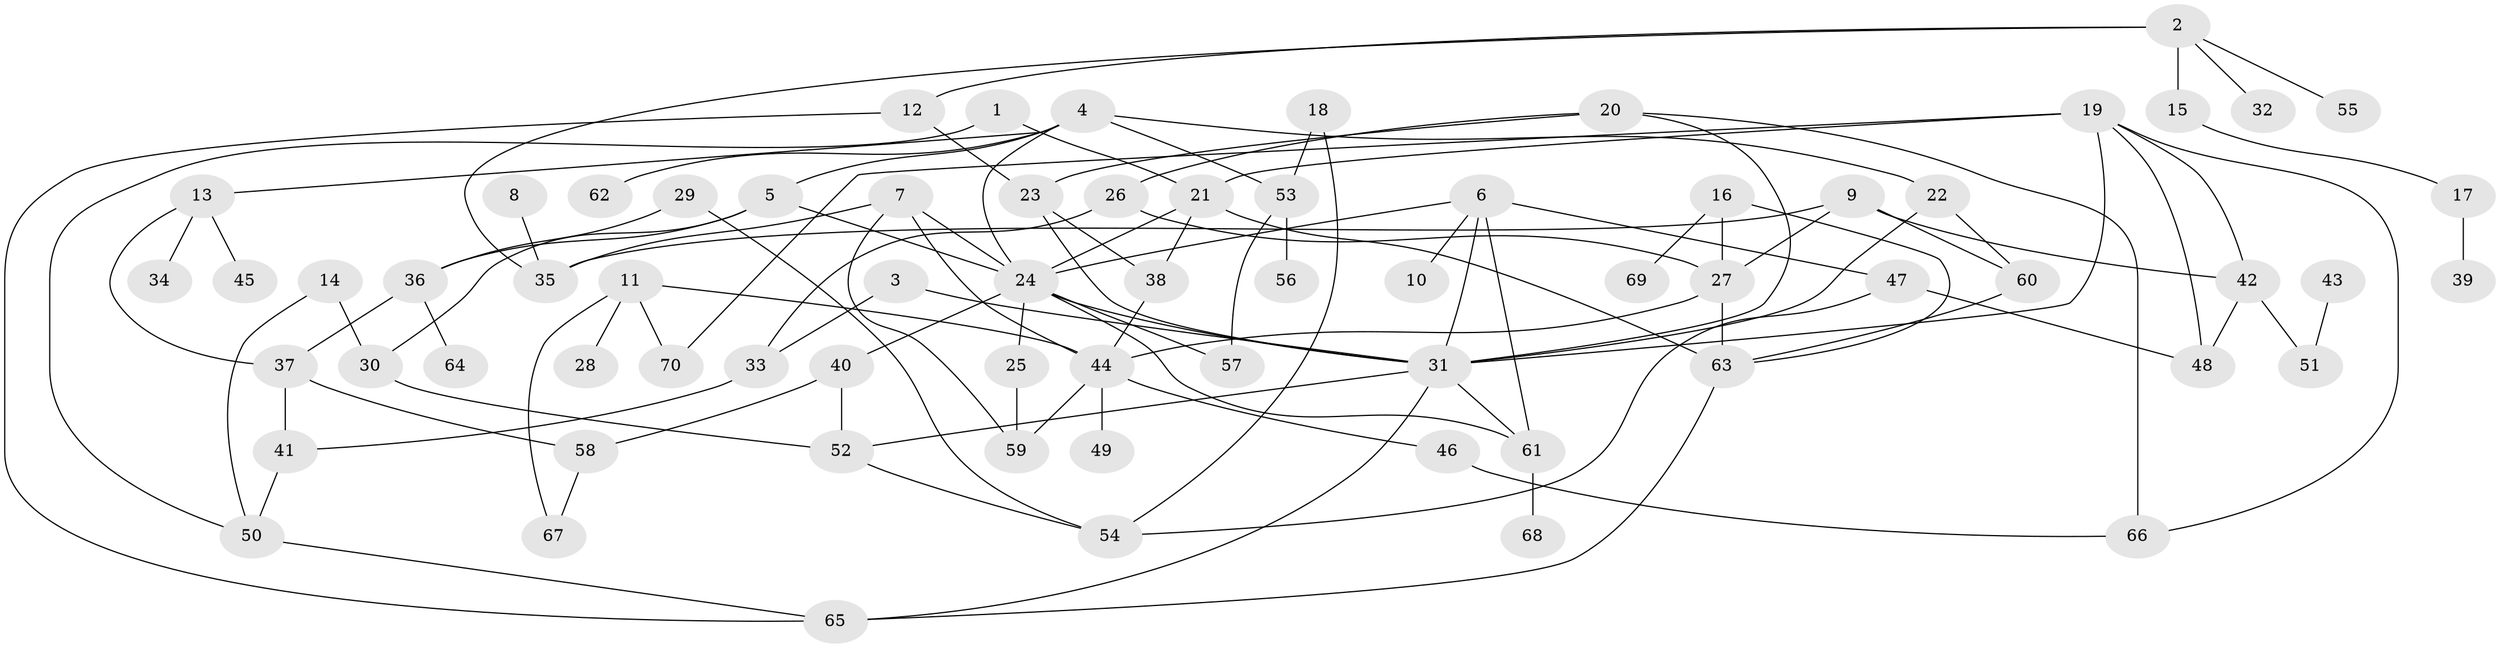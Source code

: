 // original degree distribution, {7: 0.02142857142857143, 5: 0.07857142857142857, 6: 0.014285714285714285, 9: 0.007142857142857143, 2: 0.30714285714285716, 4: 0.12142857142857143, 1: 0.2785714285714286, 3: 0.17142857142857143}
// Generated by graph-tools (version 1.1) at 2025/01/03/09/25 03:01:11]
// undirected, 70 vertices, 109 edges
graph export_dot {
graph [start="1"]
  node [color=gray90,style=filled];
  1;
  2;
  3;
  4;
  5;
  6;
  7;
  8;
  9;
  10;
  11;
  12;
  13;
  14;
  15;
  16;
  17;
  18;
  19;
  20;
  21;
  22;
  23;
  24;
  25;
  26;
  27;
  28;
  29;
  30;
  31;
  32;
  33;
  34;
  35;
  36;
  37;
  38;
  39;
  40;
  41;
  42;
  43;
  44;
  45;
  46;
  47;
  48;
  49;
  50;
  51;
  52;
  53;
  54;
  55;
  56;
  57;
  58;
  59;
  60;
  61;
  62;
  63;
  64;
  65;
  66;
  67;
  68;
  69;
  70;
  1 -- 21 [weight=1.0];
  1 -- 50 [weight=1.0];
  2 -- 12 [weight=1.0];
  2 -- 15 [weight=1.0];
  2 -- 32 [weight=1.0];
  2 -- 35 [weight=1.0];
  2 -- 55 [weight=1.0];
  3 -- 31 [weight=1.0];
  3 -- 33 [weight=1.0];
  4 -- 5 [weight=1.0];
  4 -- 13 [weight=1.0];
  4 -- 22 [weight=1.0];
  4 -- 24 [weight=1.0];
  4 -- 53 [weight=2.0];
  4 -- 62 [weight=1.0];
  5 -- 24 [weight=1.0];
  5 -- 30 [weight=1.0];
  5 -- 36 [weight=1.0];
  6 -- 10 [weight=1.0];
  6 -- 24 [weight=1.0];
  6 -- 31 [weight=1.0];
  6 -- 47 [weight=1.0];
  6 -- 61 [weight=1.0];
  7 -- 24 [weight=1.0];
  7 -- 35 [weight=1.0];
  7 -- 44 [weight=1.0];
  7 -- 59 [weight=1.0];
  8 -- 35 [weight=1.0];
  9 -- 27 [weight=1.0];
  9 -- 35 [weight=1.0];
  9 -- 42 [weight=1.0];
  9 -- 60 [weight=1.0];
  11 -- 28 [weight=1.0];
  11 -- 44 [weight=1.0];
  11 -- 67 [weight=1.0];
  11 -- 70 [weight=1.0];
  12 -- 23 [weight=1.0];
  12 -- 65 [weight=1.0];
  13 -- 34 [weight=1.0];
  13 -- 37 [weight=1.0];
  13 -- 45 [weight=1.0];
  14 -- 30 [weight=1.0];
  14 -- 50 [weight=1.0];
  15 -- 17 [weight=1.0];
  16 -- 27 [weight=1.0];
  16 -- 63 [weight=1.0];
  16 -- 69 [weight=1.0];
  17 -- 39 [weight=1.0];
  18 -- 53 [weight=1.0];
  18 -- 54 [weight=1.0];
  19 -- 21 [weight=1.0];
  19 -- 31 [weight=1.0];
  19 -- 42 [weight=1.0];
  19 -- 48 [weight=1.0];
  19 -- 66 [weight=1.0];
  19 -- 70 [weight=1.0];
  20 -- 23 [weight=1.0];
  20 -- 26 [weight=1.0];
  20 -- 31 [weight=1.0];
  20 -- 66 [weight=1.0];
  21 -- 24 [weight=1.0];
  21 -- 38 [weight=1.0];
  21 -- 63 [weight=1.0];
  22 -- 31 [weight=1.0];
  22 -- 60 [weight=1.0];
  23 -- 31 [weight=1.0];
  23 -- 38 [weight=1.0];
  24 -- 25 [weight=1.0];
  24 -- 31 [weight=1.0];
  24 -- 40 [weight=1.0];
  24 -- 57 [weight=1.0];
  24 -- 61 [weight=1.0];
  25 -- 59 [weight=2.0];
  26 -- 27 [weight=1.0];
  26 -- 33 [weight=1.0];
  27 -- 44 [weight=1.0];
  27 -- 63 [weight=1.0];
  29 -- 36 [weight=1.0];
  29 -- 54 [weight=1.0];
  30 -- 52 [weight=1.0];
  31 -- 52 [weight=1.0];
  31 -- 61 [weight=1.0];
  31 -- 65 [weight=1.0];
  33 -- 41 [weight=1.0];
  36 -- 37 [weight=1.0];
  36 -- 64 [weight=1.0];
  37 -- 41 [weight=1.0];
  37 -- 58 [weight=1.0];
  38 -- 44 [weight=1.0];
  40 -- 52 [weight=1.0];
  40 -- 58 [weight=1.0];
  41 -- 50 [weight=1.0];
  42 -- 48 [weight=1.0];
  42 -- 51 [weight=1.0];
  43 -- 51 [weight=1.0];
  44 -- 46 [weight=1.0];
  44 -- 49 [weight=1.0];
  44 -- 59 [weight=1.0];
  46 -- 66 [weight=1.0];
  47 -- 48 [weight=1.0];
  47 -- 54 [weight=1.0];
  50 -- 65 [weight=1.0];
  52 -- 54 [weight=1.0];
  53 -- 56 [weight=1.0];
  53 -- 57 [weight=1.0];
  58 -- 67 [weight=1.0];
  60 -- 63 [weight=1.0];
  61 -- 68 [weight=1.0];
  63 -- 65 [weight=1.0];
}
